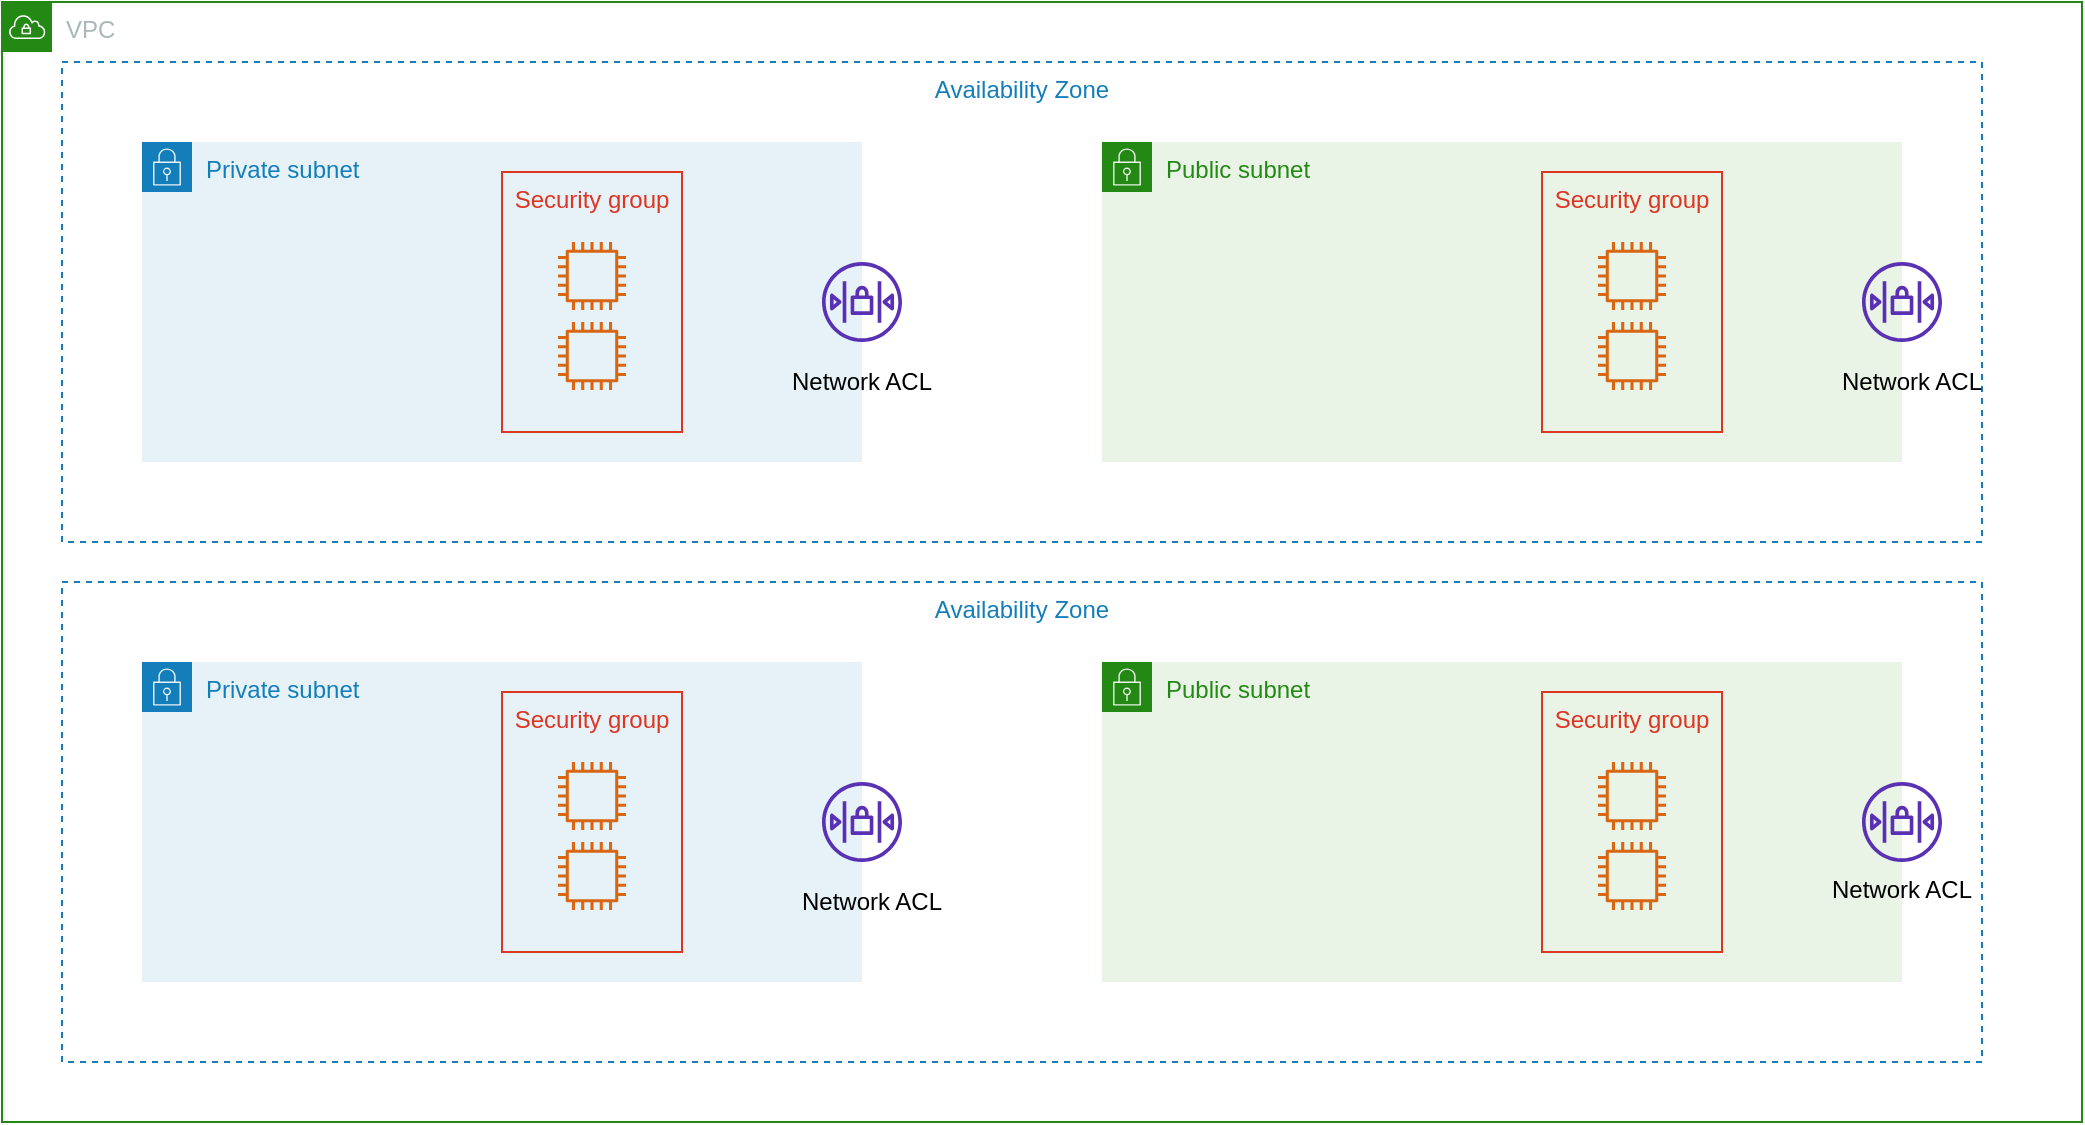 <mxfile version="14.4.3" type="device"><diagram id="kpzJFX8tmbt6nROPE7lX" name="Page-1"><mxGraphModel dx="1486" dy="1216" grid="1" gridSize="10" guides="1" tooltips="1" connect="1" arrows="1" fold="1" page="0" pageScale="1" pageWidth="827" pageHeight="1169" background="none" math="0" shadow="0"><root><mxCell id="0"/><mxCell id="1" parent="0"/><mxCell id="Pjc-KMeR-e09_FtIa_at-1" value="VPC" style="points=[[0,0],[0.25,0],[0.5,0],[0.75,0],[1,0],[1,0.25],[1,0.5],[1,0.75],[1,1],[0.75,1],[0.5,1],[0.25,1],[0,1],[0,0.75],[0,0.5],[0,0.25]];outlineConnect=0;gradientColor=none;html=1;whiteSpace=wrap;fontSize=12;fontStyle=0;shape=mxgraph.aws4.group;grIcon=mxgraph.aws4.group_vpc;strokeColor=#248814;fillColor=none;verticalAlign=top;align=left;spacingLeft=30;fontColor=#AAB7B8;dashed=0;" parent="1" vertex="1"><mxGeometry x="-200" y="-320" width="1040" height="560" as="geometry"/></mxCell><mxCell id="Pjc-KMeR-e09_FtIa_at-26" value="" style="group" parent="1" vertex="1" connectable="0"><mxGeometry x="-170" y="-290" width="970" height="240" as="geometry"/></mxCell><mxCell id="Pjc-KMeR-e09_FtIa_at-2" value="Availability Zone" style="fillColor=none;strokeColor=#147EBA;dashed=1;verticalAlign=top;fontStyle=0;fontColor=#147EBA;" parent="Pjc-KMeR-e09_FtIa_at-26" vertex="1"><mxGeometry width="960" height="240" as="geometry"/></mxCell><mxCell id="Pjc-KMeR-e09_FtIa_at-24" value="" style="group" parent="Pjc-KMeR-e09_FtIa_at-26" vertex="1" connectable="0"><mxGeometry x="40" y="40" width="405" height="160" as="geometry"/></mxCell><mxCell id="Pjc-KMeR-e09_FtIa_at-4" value="Private subnet" style="points=[[0,0],[0.25,0],[0.5,0],[0.75,0],[1,0],[1,0.25],[1,0.5],[1,0.75],[1,1],[0.75,1],[0.5,1],[0.25,1],[0,1],[0,0.75],[0,0.5],[0,0.25]];outlineConnect=0;gradientColor=none;html=1;whiteSpace=wrap;fontSize=12;fontStyle=0;shape=mxgraph.aws4.group;grIcon=mxgraph.aws4.group_security_group;grStroke=0;strokeColor=#147EBA;fillColor=#E6F2F8;verticalAlign=top;align=left;spacingLeft=30;fontColor=#147EBA;dashed=0;" parent="Pjc-KMeR-e09_FtIa_at-24" vertex="1"><mxGeometry width="360" height="160" as="geometry"/></mxCell><mxCell id="Pjc-KMeR-e09_FtIa_at-12" value="" style="outlineConnect=0;fontColor=#232F3E;gradientColor=none;fillColor=#5A30B5;strokeColor=none;dashed=0;verticalLabelPosition=bottom;verticalAlign=top;align=center;html=1;fontSize=12;fontStyle=0;aspect=fixed;pointerEvents=1;shape=mxgraph.aws4.network_access_control_list;" parent="Pjc-KMeR-e09_FtIa_at-24" vertex="1"><mxGeometry x="340" y="60" width="40" height="40" as="geometry"/></mxCell><mxCell id="Pjc-KMeR-e09_FtIa_at-13" value="Security group" style="fillColor=none;strokeColor=#DD3522;verticalAlign=top;fontStyle=0;fontColor=#DD3522;" parent="Pjc-KMeR-e09_FtIa_at-24" vertex="1"><mxGeometry x="180" y="15" width="90" height="130" as="geometry"/></mxCell><mxCell id="Pjc-KMeR-e09_FtIa_at-14" value="" style="outlineConnect=0;fontColor=#232F3E;gradientColor=none;fillColor=#D86613;strokeColor=none;dashed=0;verticalLabelPosition=bottom;verticalAlign=top;align=center;html=1;fontSize=12;fontStyle=0;aspect=fixed;pointerEvents=1;shape=mxgraph.aws4.instance2;" parent="Pjc-KMeR-e09_FtIa_at-24" vertex="1"><mxGeometry x="208" y="50" width="34" height="34" as="geometry"/></mxCell><mxCell id="Pjc-KMeR-e09_FtIa_at-15" value="" style="outlineConnect=0;fontColor=#232F3E;gradientColor=none;fillColor=#D86613;strokeColor=none;dashed=0;verticalLabelPosition=bottom;verticalAlign=top;align=center;html=1;fontSize=12;fontStyle=0;aspect=fixed;pointerEvents=1;shape=mxgraph.aws4.instance2;" parent="Pjc-KMeR-e09_FtIa_at-24" vertex="1"><mxGeometry x="208" y="90" width="34" height="34" as="geometry"/></mxCell><mxCell id="Pjc-KMeR-e09_FtIa_at-42" value="Network ACL" style="text;html=1;strokeColor=none;fillColor=none;align=center;verticalAlign=middle;whiteSpace=wrap;rounded=0;" parent="Pjc-KMeR-e09_FtIa_at-24" vertex="1"><mxGeometry x="315" y="110" width="90" height="20" as="geometry"/></mxCell><mxCell id="Pjc-KMeR-e09_FtIa_at-25" value="" style="group" parent="Pjc-KMeR-e09_FtIa_at-26" vertex="1" connectable="0"><mxGeometry x="520" y="40" width="420" height="160" as="geometry"/></mxCell><mxCell id="Pjc-KMeR-e09_FtIa_at-5" value="Public subnet" style="points=[[0,0],[0.25,0],[0.5,0],[0.75,0],[1,0],[1,0.25],[1,0.5],[1,0.75],[1,1],[0.75,1],[0.5,1],[0.25,1],[0,1],[0,0.75],[0,0.5],[0,0.25]];outlineConnect=0;gradientColor=none;html=1;whiteSpace=wrap;fontSize=12;fontStyle=0;shape=mxgraph.aws4.group;grIcon=mxgraph.aws4.group_security_group;grStroke=0;strokeColor=#248814;fillColor=#E9F3E6;verticalAlign=top;align=left;spacingLeft=30;fontColor=#248814;dashed=0;" parent="Pjc-KMeR-e09_FtIa_at-25" vertex="1"><mxGeometry width="400" height="160" as="geometry"/></mxCell><mxCell id="Pjc-KMeR-e09_FtIa_at-16" value="Security group" style="fillColor=none;strokeColor=#DD3522;verticalAlign=top;fontStyle=0;fontColor=#DD3522;" parent="Pjc-KMeR-e09_FtIa_at-25" vertex="1"><mxGeometry x="220" y="15" width="90" height="130" as="geometry"/></mxCell><mxCell id="Pjc-KMeR-e09_FtIa_at-17" value="" style="outlineConnect=0;fontColor=#232F3E;gradientColor=none;fillColor=#D86613;strokeColor=none;dashed=0;verticalLabelPosition=bottom;verticalAlign=top;align=center;html=1;fontSize=12;fontStyle=0;aspect=fixed;pointerEvents=1;shape=mxgraph.aws4.instance2;" parent="Pjc-KMeR-e09_FtIa_at-25" vertex="1"><mxGeometry x="248" y="50" width="34" height="34" as="geometry"/></mxCell><mxCell id="Pjc-KMeR-e09_FtIa_at-18" value="" style="outlineConnect=0;fontColor=#232F3E;gradientColor=none;fillColor=#D86613;strokeColor=none;dashed=0;verticalLabelPosition=bottom;verticalAlign=top;align=center;html=1;fontSize=12;fontStyle=0;aspect=fixed;pointerEvents=1;shape=mxgraph.aws4.instance2;" parent="Pjc-KMeR-e09_FtIa_at-25" vertex="1"><mxGeometry x="248" y="90" width="34" height="34" as="geometry"/></mxCell><mxCell id="Pjc-KMeR-e09_FtIa_at-19" value="" style="outlineConnect=0;fontColor=#232F3E;gradientColor=none;fillColor=#5A30B5;strokeColor=none;dashed=0;verticalLabelPosition=bottom;verticalAlign=top;align=center;html=1;fontSize=12;fontStyle=0;aspect=fixed;pointerEvents=1;shape=mxgraph.aws4.network_access_control_list;" parent="Pjc-KMeR-e09_FtIa_at-25" vertex="1"><mxGeometry x="380" y="60" width="40" height="40" as="geometry"/></mxCell><mxCell id="Pjc-KMeR-e09_FtIa_at-59" value="Network ACL" style="text;html=1;strokeColor=none;fillColor=none;align=center;verticalAlign=middle;whiteSpace=wrap;rounded=0;" parent="Pjc-KMeR-e09_FtIa_at-26" vertex="1"><mxGeometry x="880" y="150" width="90" height="20" as="geometry"/></mxCell><mxCell id="Pjc-KMeR-e09_FtIa_at-28" value="" style="group" parent="1" vertex="1" connectable="0"><mxGeometry x="-170" y="-30" width="965" height="240" as="geometry"/></mxCell><mxCell id="Pjc-KMeR-e09_FtIa_at-29" value="Availability Zone" style="fillColor=none;strokeColor=#147EBA;dashed=1;verticalAlign=top;fontStyle=0;fontColor=#147EBA;" parent="Pjc-KMeR-e09_FtIa_at-28" vertex="1"><mxGeometry width="960" height="240" as="geometry"/></mxCell><mxCell id="Pjc-KMeR-e09_FtIa_at-30" value="" style="group" parent="Pjc-KMeR-e09_FtIa_at-28" vertex="1" connectable="0"><mxGeometry x="40" y="40" width="380" height="160" as="geometry"/></mxCell><mxCell id="Pjc-KMeR-e09_FtIa_at-31" value="Private subnet" style="points=[[0,0],[0.25,0],[0.5,0],[0.75,0],[1,0],[1,0.25],[1,0.5],[1,0.75],[1,1],[0.75,1],[0.5,1],[0.25,1],[0,1],[0,0.75],[0,0.5],[0,0.25]];outlineConnect=0;gradientColor=none;html=1;whiteSpace=wrap;fontSize=12;fontStyle=0;shape=mxgraph.aws4.group;grIcon=mxgraph.aws4.group_security_group;grStroke=0;strokeColor=#147EBA;fillColor=#E6F2F8;verticalAlign=top;align=left;spacingLeft=30;fontColor=#147EBA;dashed=0;" parent="Pjc-KMeR-e09_FtIa_at-30" vertex="1"><mxGeometry width="360" height="160" as="geometry"/></mxCell><mxCell id="Pjc-KMeR-e09_FtIa_at-32" value="" style="outlineConnect=0;fontColor=#232F3E;gradientColor=none;fillColor=#5A30B5;strokeColor=none;dashed=0;verticalLabelPosition=bottom;verticalAlign=top;align=center;html=1;fontSize=12;fontStyle=0;aspect=fixed;pointerEvents=1;shape=mxgraph.aws4.network_access_control_list;" parent="Pjc-KMeR-e09_FtIa_at-30" vertex="1"><mxGeometry x="340" y="60" width="40" height="40" as="geometry"/></mxCell><mxCell id="Pjc-KMeR-e09_FtIa_at-33" value="Security group" style="fillColor=none;strokeColor=#DD3522;verticalAlign=top;fontStyle=0;fontColor=#DD3522;" parent="Pjc-KMeR-e09_FtIa_at-30" vertex="1"><mxGeometry x="180" y="15" width="90" height="130" as="geometry"/></mxCell><mxCell id="Pjc-KMeR-e09_FtIa_at-34" value="" style="outlineConnect=0;fontColor=#232F3E;gradientColor=none;fillColor=#D86613;strokeColor=none;dashed=0;verticalLabelPosition=bottom;verticalAlign=top;align=center;html=1;fontSize=12;fontStyle=0;aspect=fixed;pointerEvents=1;shape=mxgraph.aws4.instance2;" parent="Pjc-KMeR-e09_FtIa_at-30" vertex="1"><mxGeometry x="208" y="50" width="34" height="34" as="geometry"/></mxCell><mxCell id="Pjc-KMeR-e09_FtIa_at-35" value="" style="outlineConnect=0;fontColor=#232F3E;gradientColor=none;fillColor=#D86613;strokeColor=none;dashed=0;verticalLabelPosition=bottom;verticalAlign=top;align=center;html=1;fontSize=12;fontStyle=0;aspect=fixed;pointerEvents=1;shape=mxgraph.aws4.instance2;" parent="Pjc-KMeR-e09_FtIa_at-30" vertex="1"><mxGeometry x="208" y="90" width="34" height="34" as="geometry"/></mxCell><mxCell id="Pjc-KMeR-e09_FtIa_at-36" value="" style="group" parent="Pjc-KMeR-e09_FtIa_at-28" vertex="1" connectable="0"><mxGeometry x="520" y="40" width="445" height="160" as="geometry"/></mxCell><mxCell id="Pjc-KMeR-e09_FtIa_at-37" value="Public subnet" style="points=[[0,0],[0.25,0],[0.5,0],[0.75,0],[1,0],[1,0.25],[1,0.5],[1,0.75],[1,1],[0.75,1],[0.5,1],[0.25,1],[0,1],[0,0.75],[0,0.5],[0,0.25]];outlineConnect=0;gradientColor=none;html=1;whiteSpace=wrap;fontSize=12;fontStyle=0;shape=mxgraph.aws4.group;grIcon=mxgraph.aws4.group_security_group;grStroke=0;strokeColor=#248814;fillColor=#E9F3E6;verticalAlign=top;align=left;spacingLeft=30;fontColor=#248814;dashed=0;" parent="Pjc-KMeR-e09_FtIa_at-36" vertex="1"><mxGeometry width="400" height="160" as="geometry"/></mxCell><mxCell id="Pjc-KMeR-e09_FtIa_at-38" value="Security group" style="fillColor=none;strokeColor=#DD3522;verticalAlign=top;fontStyle=0;fontColor=#DD3522;" parent="Pjc-KMeR-e09_FtIa_at-36" vertex="1"><mxGeometry x="220" y="15" width="90" height="130" as="geometry"/></mxCell><mxCell id="Pjc-KMeR-e09_FtIa_at-39" value="" style="outlineConnect=0;fontColor=#232F3E;gradientColor=none;fillColor=#D86613;strokeColor=none;dashed=0;verticalLabelPosition=bottom;verticalAlign=top;align=center;html=1;fontSize=12;fontStyle=0;aspect=fixed;pointerEvents=1;shape=mxgraph.aws4.instance2;" parent="Pjc-KMeR-e09_FtIa_at-36" vertex="1"><mxGeometry x="248" y="50" width="34" height="34" as="geometry"/></mxCell><mxCell id="Pjc-KMeR-e09_FtIa_at-40" value="" style="outlineConnect=0;fontColor=#232F3E;gradientColor=none;fillColor=#D86613;strokeColor=none;dashed=0;verticalLabelPosition=bottom;verticalAlign=top;align=center;html=1;fontSize=12;fontStyle=0;aspect=fixed;pointerEvents=1;shape=mxgraph.aws4.instance2;" parent="Pjc-KMeR-e09_FtIa_at-36" vertex="1"><mxGeometry x="248" y="90" width="34" height="34" as="geometry"/></mxCell><mxCell id="Pjc-KMeR-e09_FtIa_at-41" value="" style="outlineConnect=0;fontColor=#232F3E;gradientColor=none;fillColor=#5A30B5;strokeColor=none;dashed=0;verticalLabelPosition=bottom;verticalAlign=top;align=center;html=1;fontSize=12;fontStyle=0;aspect=fixed;pointerEvents=1;shape=mxgraph.aws4.network_access_control_list;" parent="Pjc-KMeR-e09_FtIa_at-36" vertex="1"><mxGeometry x="380" y="60" width="40" height="40" as="geometry"/></mxCell><mxCell id="Pjc-KMeR-e09_FtIa_at-61" value="Network ACL" style="text;html=1;strokeColor=none;fillColor=none;align=center;verticalAlign=middle;whiteSpace=wrap;rounded=0;" parent="Pjc-KMeR-e09_FtIa_at-36" vertex="1"><mxGeometry x="355" y="104" width="90" height="20" as="geometry"/></mxCell><mxCell id="Pjc-KMeR-e09_FtIa_at-60" value="Network ACL" style="text;html=1;strokeColor=none;fillColor=none;align=center;verticalAlign=middle;whiteSpace=wrap;rounded=0;" parent="Pjc-KMeR-e09_FtIa_at-28" vertex="1"><mxGeometry x="360" y="150" width="90" height="20" as="geometry"/></mxCell></root></mxGraphModel></diagram></mxfile>